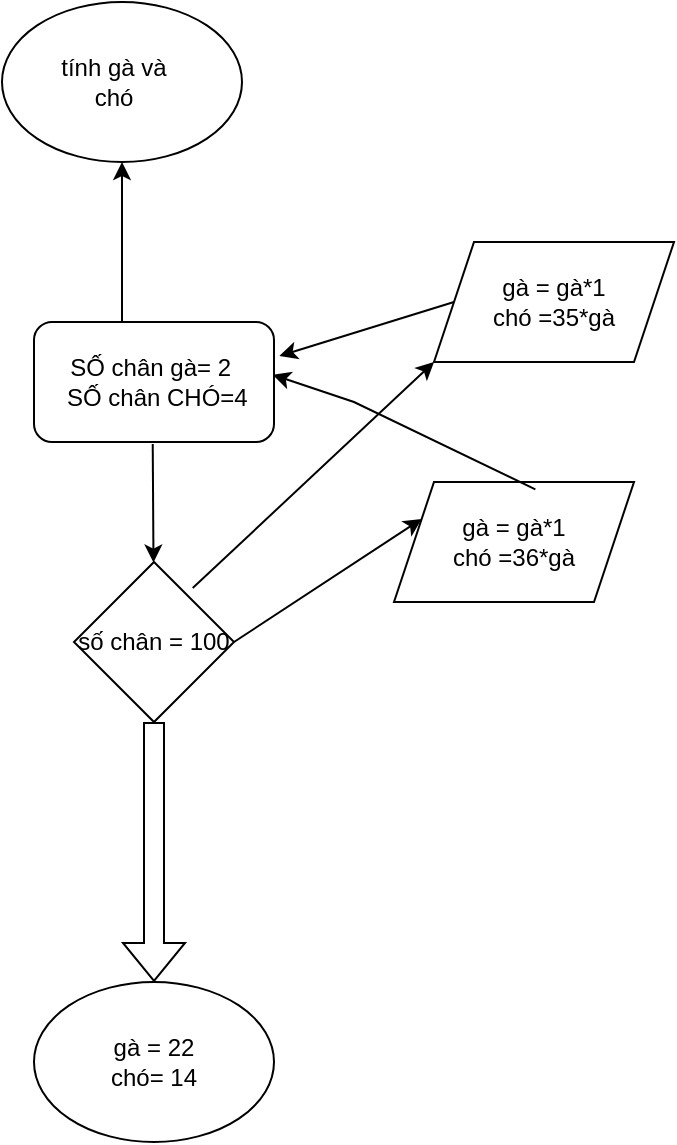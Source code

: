 <mxfile version="26.0.14">
  <diagram name="Trang-1" id="lB_0LJdroGU4JDrgFpay">
    <mxGraphModel dx="1018" dy="695" grid="1" gridSize="10" guides="1" tooltips="1" connect="1" arrows="1" fold="1" page="1" pageScale="1" pageWidth="827" pageHeight="1169" math="0" shadow="0">
      <root>
        <mxCell id="0" />
        <mxCell id="1" parent="0" />
        <mxCell id="s2ZmmZkqdj5AWuVZNPnq-1" value="" style="ellipse;whiteSpace=wrap;html=1;" vertex="1" parent="1">
          <mxGeometry x="294" y="80" width="120" height="80" as="geometry" />
        </mxCell>
        <mxCell id="s2ZmmZkqdj5AWuVZNPnq-2" value="" style="endArrow=classic;html=1;rounded=0;entryX=0.5;entryY=1;entryDx=0;entryDy=0;" edge="1" parent="1" target="s2ZmmZkqdj5AWuVZNPnq-1">
          <mxGeometry width="50" height="50" relative="1" as="geometry">
            <mxPoint x="354" y="240" as="sourcePoint" />
            <mxPoint x="320" y="260" as="targetPoint" />
          </mxGeometry>
        </mxCell>
        <mxCell id="s2ZmmZkqdj5AWuVZNPnq-6" value="tính gà và chó" style="text;html=1;align=center;verticalAlign=middle;whiteSpace=wrap;rounded=0;" vertex="1" parent="1">
          <mxGeometry x="320" y="105" width="60" height="30" as="geometry" />
        </mxCell>
        <mxCell id="s2ZmmZkqdj5AWuVZNPnq-7" value="SỐ chân gà= 2&amp;nbsp;&lt;div&gt;&amp;nbsp;SỐ chân CHÓ=4&lt;/div&gt;" style="text;html=1;align=center;verticalAlign=middle;whiteSpace=wrap;rounded=0;" vertex="1" parent="1">
          <mxGeometry x="324" y="260" width="116" height="30" as="geometry" />
        </mxCell>
        <mxCell id="s2ZmmZkqdj5AWuVZNPnq-9" value="" style="endArrow=classic;html=1;rounded=0;exitX=0.454;exitY=1.017;exitDx=0;exitDy=0;exitPerimeter=0;" edge="1" parent="1" target="s2ZmmZkqdj5AWuVZNPnq-21">
          <mxGeometry width="50" height="50" relative="1" as="geometry">
            <mxPoint x="369.364" y="301.02" as="sourcePoint" />
            <mxPoint x="370" y="400" as="targetPoint" />
          </mxGeometry>
        </mxCell>
        <mxCell id="s2ZmmZkqdj5AWuVZNPnq-21" value="số chân = 100" style="rhombus;whiteSpace=wrap;html=1;" vertex="1" parent="1">
          <mxGeometry x="330" y="360" width="80" height="80" as="geometry" />
        </mxCell>
        <mxCell id="s2ZmmZkqdj5AWuVZNPnq-23" value="gà = gà*1&lt;div&gt;chó =36*gà&lt;/div&gt;" style="shape=parallelogram;perimeter=parallelogramPerimeter;whiteSpace=wrap;html=1;fixedSize=1;" vertex="1" parent="1">
          <mxGeometry x="490" y="320" width="120" height="60" as="geometry" />
        </mxCell>
        <mxCell id="s2ZmmZkqdj5AWuVZNPnq-26" value="" style="endArrow=classic;html=1;rounded=0;entryX=0.908;entryY=0.211;entryDx=0;entryDy=0;exitX=0.589;exitY=0.061;exitDx=0;exitDy=0;exitPerimeter=0;entryPerimeter=0;" edge="1" parent="1" source="s2ZmmZkqdj5AWuVZNPnq-23" target="s2ZmmZkqdj5AWuVZNPnq-7">
          <mxGeometry width="50" height="50" relative="1" as="geometry">
            <mxPoint x="690" y="620" as="sourcePoint" />
            <mxPoint x="450" y="270" as="targetPoint" />
            <Array as="points">
              <mxPoint x="470" y="280" />
            </Array>
          </mxGeometry>
        </mxCell>
        <mxCell id="s2ZmmZkqdj5AWuVZNPnq-27" value="" style="endArrow=classic;html=1;rounded=0;exitX=1;exitY=0.5;exitDx=0;exitDy=0;entryX=0;entryY=0.25;entryDx=0;entryDy=0;" edge="1" parent="1" source="s2ZmmZkqdj5AWuVZNPnq-21" target="s2ZmmZkqdj5AWuVZNPnq-23">
          <mxGeometry width="50" height="50" relative="1" as="geometry">
            <mxPoint x="690" y="620" as="sourcePoint" />
            <mxPoint x="740" y="570" as="targetPoint" />
          </mxGeometry>
        </mxCell>
        <mxCell id="s2ZmmZkqdj5AWuVZNPnq-28" value="" style="shape=flexArrow;endArrow=classic;html=1;rounded=0;exitX=0.5;exitY=1;exitDx=0;exitDy=0;" edge="1" parent="1" source="s2ZmmZkqdj5AWuVZNPnq-21">
          <mxGeometry width="50" height="50" relative="1" as="geometry">
            <mxPoint x="360" y="620" as="sourcePoint" />
            <mxPoint x="370" y="570" as="targetPoint" />
          </mxGeometry>
        </mxCell>
        <mxCell id="s2ZmmZkqdj5AWuVZNPnq-29" value="gà = gà*1&lt;div&gt;chó =35*gà&lt;/div&gt;" style="shape=parallelogram;perimeter=parallelogramPerimeter;whiteSpace=wrap;html=1;fixedSize=1;" vertex="1" parent="1">
          <mxGeometry x="510" y="200" width="120" height="60" as="geometry" />
        </mxCell>
        <mxCell id="s2ZmmZkqdj5AWuVZNPnq-33" value="SỐ chân gà= 2&amp;nbsp;&lt;div&gt;&amp;nbsp;SỐ chân CHÓ=4&lt;/div&gt;" style="rounded=1;whiteSpace=wrap;html=1;" vertex="1" parent="1">
          <mxGeometry x="310" y="240" width="120" height="60" as="geometry" />
        </mxCell>
        <mxCell id="s2ZmmZkqdj5AWuVZNPnq-34" value="" style="endArrow=classic;html=1;rounded=0;exitX=0.742;exitY=0.163;exitDx=0;exitDy=0;exitPerimeter=0;entryX=0;entryY=1;entryDx=0;entryDy=0;" edge="1" parent="1" source="s2ZmmZkqdj5AWuVZNPnq-21" target="s2ZmmZkqdj5AWuVZNPnq-29">
          <mxGeometry width="50" height="50" relative="1" as="geometry">
            <mxPoint x="550" y="310" as="sourcePoint" />
            <mxPoint x="600" y="260" as="targetPoint" />
          </mxGeometry>
        </mxCell>
        <mxCell id="s2ZmmZkqdj5AWuVZNPnq-35" value="" style="endArrow=classic;html=1;rounded=0;entryX=0.937;entryY=-0.1;entryDx=0;entryDy=0;entryPerimeter=0;exitX=0;exitY=0.5;exitDx=0;exitDy=0;" edge="1" parent="1" source="s2ZmmZkqdj5AWuVZNPnq-29" target="s2ZmmZkqdj5AWuVZNPnq-7">
          <mxGeometry width="50" height="50" relative="1" as="geometry">
            <mxPoint x="550" y="300" as="sourcePoint" />
            <mxPoint x="620" y="270" as="targetPoint" />
          </mxGeometry>
        </mxCell>
        <mxCell id="s2ZmmZkqdj5AWuVZNPnq-37" value="gà = 22&lt;div&gt;chó= 14&lt;/div&gt;" style="ellipse;whiteSpace=wrap;html=1;" vertex="1" parent="1">
          <mxGeometry x="310" y="570" width="120" height="80" as="geometry" />
        </mxCell>
      </root>
    </mxGraphModel>
  </diagram>
</mxfile>
